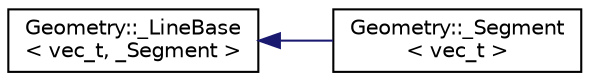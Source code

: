 digraph "Graphical Class Hierarchy"
{
  edge [fontname="Helvetica",fontsize="10",labelfontname="Helvetica",labelfontsize="10"];
  node [fontname="Helvetica",fontsize="10",shape=record];
  rankdir="LR";
  Node1 [label="Geometry::_LineBase\l\< vec_t, _Segment \>",height=0.2,width=0.4,color="black", fillcolor="white", style="filled",URL="$classGeometry_1_1__LineBase.html"];
  Node1 -> Node2 [dir="back",color="midnightblue",fontsize="10",style="solid",fontname="Helvetica"];
  Node2 [label="Geometry::_Segment\l\< vec_t \>",height=0.2,width=0.4,color="black", fillcolor="white", style="filled",URL="$classGeometry_1_1__Segment.html"];
}
